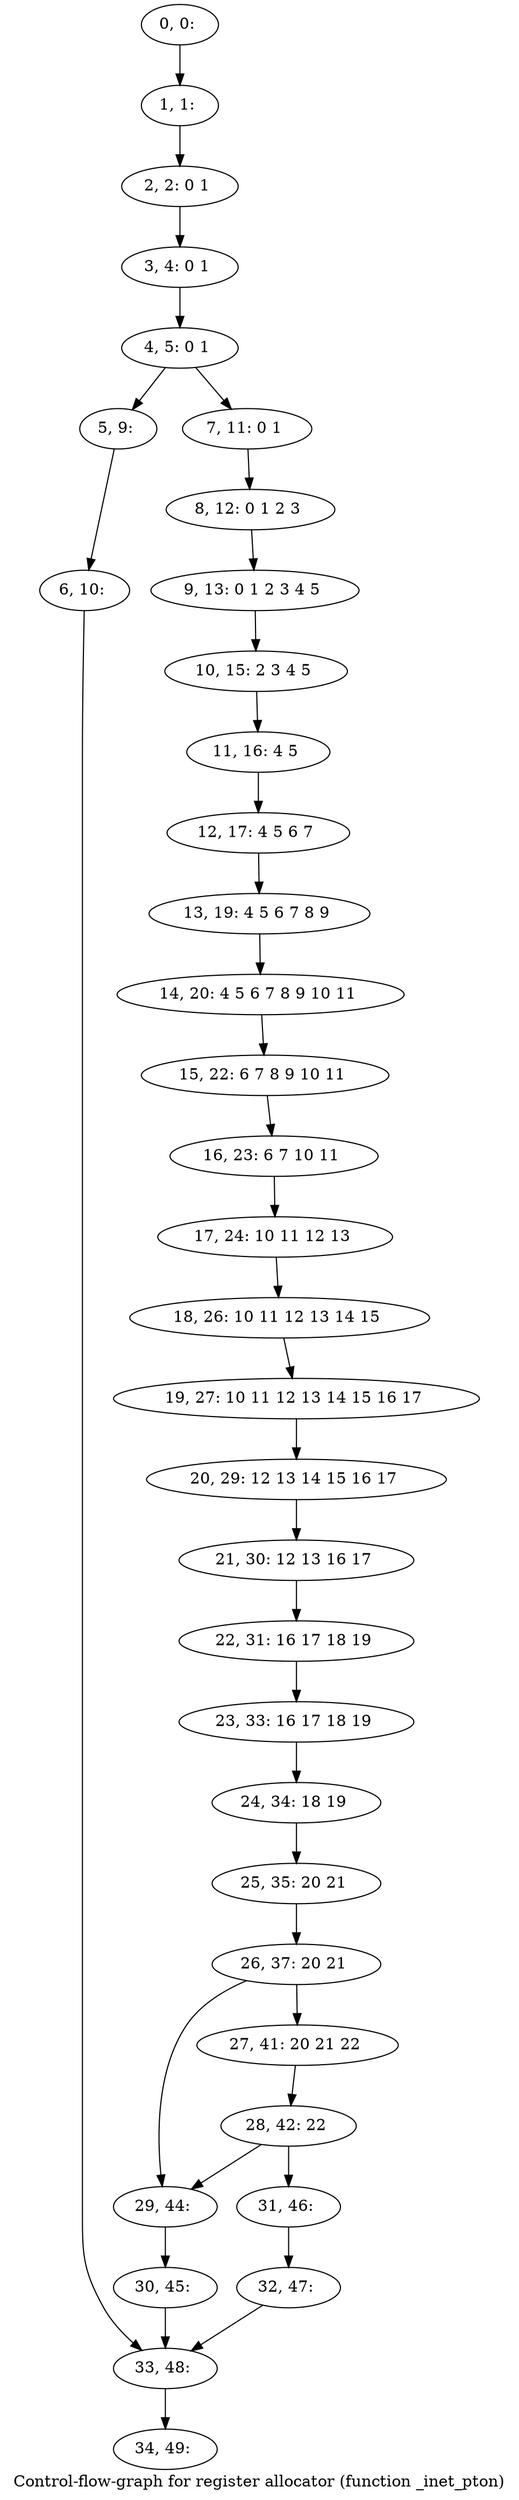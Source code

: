 digraph G {
graph [label="Control-flow-graph for register allocator (function _inet_pton)"]
0[label="0, 0: "];
1[label="1, 1: "];
2[label="2, 2: 0 1 "];
3[label="3, 4: 0 1 "];
4[label="4, 5: 0 1 "];
5[label="5, 9: "];
6[label="6, 10: "];
7[label="7, 11: 0 1 "];
8[label="8, 12: 0 1 2 3 "];
9[label="9, 13: 0 1 2 3 4 5 "];
10[label="10, 15: 2 3 4 5 "];
11[label="11, 16: 4 5 "];
12[label="12, 17: 4 5 6 7 "];
13[label="13, 19: 4 5 6 7 8 9 "];
14[label="14, 20: 4 5 6 7 8 9 10 11 "];
15[label="15, 22: 6 7 8 9 10 11 "];
16[label="16, 23: 6 7 10 11 "];
17[label="17, 24: 10 11 12 13 "];
18[label="18, 26: 10 11 12 13 14 15 "];
19[label="19, 27: 10 11 12 13 14 15 16 17 "];
20[label="20, 29: 12 13 14 15 16 17 "];
21[label="21, 30: 12 13 16 17 "];
22[label="22, 31: 16 17 18 19 "];
23[label="23, 33: 16 17 18 19 "];
24[label="24, 34: 18 19 "];
25[label="25, 35: 20 21 "];
26[label="26, 37: 20 21 "];
27[label="27, 41: 20 21 22 "];
28[label="28, 42: 22 "];
29[label="29, 44: "];
30[label="30, 45: "];
31[label="31, 46: "];
32[label="32, 47: "];
33[label="33, 48: "];
34[label="34, 49: "];
0->1 ;
1->2 ;
2->3 ;
3->4 ;
4->5 ;
4->7 ;
5->6 ;
6->33 ;
7->8 ;
8->9 ;
9->10 ;
10->11 ;
11->12 ;
12->13 ;
13->14 ;
14->15 ;
15->16 ;
16->17 ;
17->18 ;
18->19 ;
19->20 ;
20->21 ;
21->22 ;
22->23 ;
23->24 ;
24->25 ;
25->26 ;
26->27 ;
26->29 ;
27->28 ;
28->29 ;
28->31 ;
29->30 ;
30->33 ;
31->32 ;
32->33 ;
33->34 ;
}
